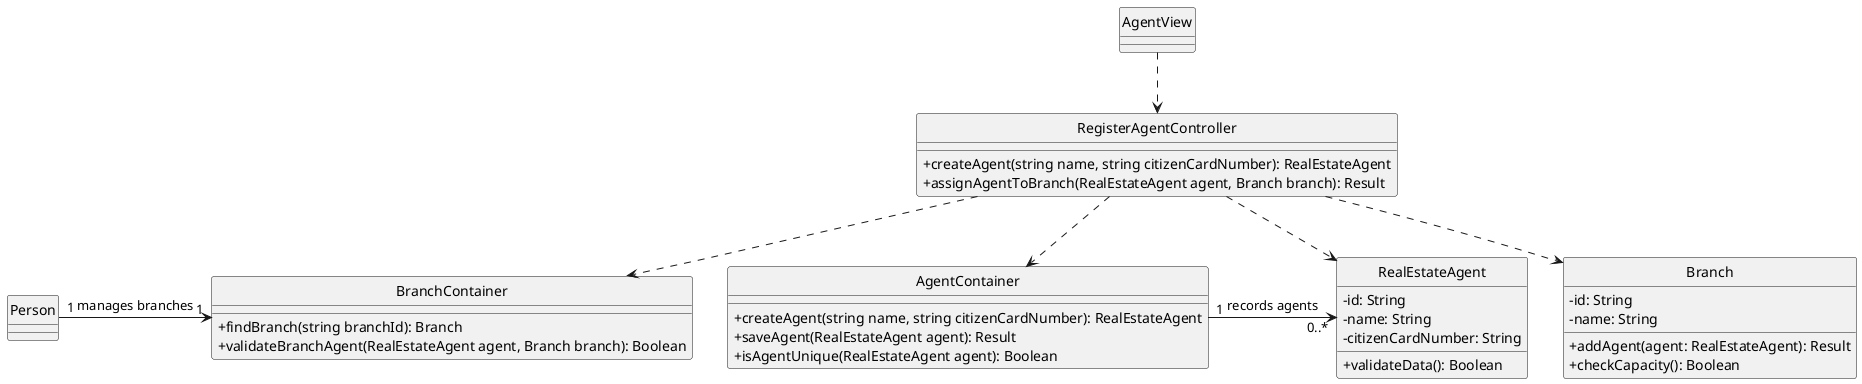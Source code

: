 @startuml
'https://plantuml.com/class-diagram

hide circle
skinparam classAttributeIconSize 0

class AgentView {
}

class RegisterAgentController {
    +createAgent(string name, string citizenCardNumber): RealEstateAgent
    +assignAgentToBranch(RealEstateAgent agent, Branch branch): Result
}

class RealEstateAgent {
    - id: String
    - name: String
    - citizenCardNumber: String
    +validateData(): Boolean
}

class Branch {
    - id: String
    - name: String
    +addAgent(agent: RealEstateAgent): Result
    +checkCapacity(): Boolean
}

class AgentContainer {
    +createAgent(string name, string citizenCardNumber): RealEstateAgent
    +saveAgent(RealEstateAgent agent): Result
    +isAgentUnique(RealEstateAgent agent): Boolean
}

class BranchContainer {
    +findBranch(string branchId): Branch
    +validateBranchAgent(RealEstateAgent agent, Branch branch): Boolean
}

Person "1" -right-> "1" BranchContainer : manages branches
AgentContainer "1" -right-> "0..*" RealEstateAgent : records agents

AgentView ..> RegisterAgentController
RegisterAgentController ..> RealEstateAgent
RegisterAgentController ..> BranchContainer
RegisterAgentController ..> AgentContainer
RegisterAgentController ..> Branch

@enduml

